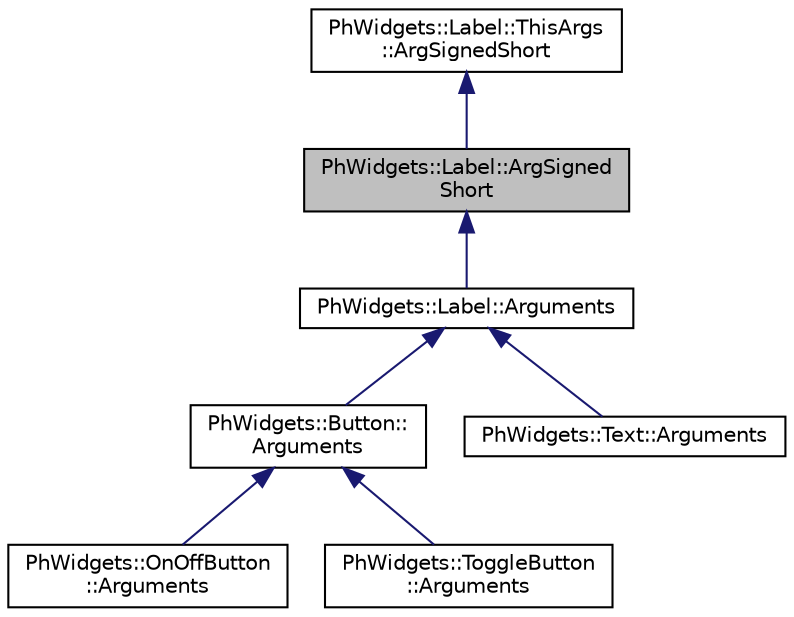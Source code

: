 digraph "PhWidgets::Label::ArgSignedShort"
{
  edge [fontname="Helvetica",fontsize="10",labelfontname="Helvetica",labelfontsize="10"];
  node [fontname="Helvetica",fontsize="10",shape=record];
  Node0 [label="PhWidgets::Label::ArgSigned\lShort",height=0.2,width=0.4,color="black", fillcolor="grey75", style="filled", fontcolor="black"];
  Node1 -> Node0 [dir="back",color="midnightblue",fontsize="10",style="solid",fontname="Helvetica"];
  Node1 [label="PhWidgets::Label::ThisArgs\l::ArgSignedShort",height=0.2,width=0.4,color="black", fillcolor="white", style="filled",URL="$struct_ph_widgets_1_1_label_1_1_this_args_1_1_arg_signed_short.html"];
  Node0 -> Node2 [dir="back",color="midnightblue",fontsize="10",style="solid",fontname="Helvetica"];
  Node2 [label="PhWidgets::Label::Arguments",height=0.2,width=0.4,color="black", fillcolor="white", style="filled",URL="$struct_ph_widgets_1_1_label_1_1_arguments.html"];
  Node2 -> Node3 [dir="back",color="midnightblue",fontsize="10",style="solid",fontname="Helvetica"];
  Node3 [label="PhWidgets::Button::\lArguments",height=0.2,width=0.4,color="black", fillcolor="white", style="filled",URL="$struct_ph_widgets_1_1_button_1_1_arguments.html"];
  Node3 -> Node4 [dir="back",color="midnightblue",fontsize="10",style="solid",fontname="Helvetica"];
  Node4 [label="PhWidgets::OnOffButton\l::Arguments",height=0.2,width=0.4,color="black", fillcolor="white", style="filled",URL="$struct_ph_widgets_1_1_on_off_button_1_1_arguments.html"];
  Node3 -> Node5 [dir="back",color="midnightblue",fontsize="10",style="solid",fontname="Helvetica"];
  Node5 [label="PhWidgets::ToggleButton\l::Arguments",height=0.2,width=0.4,color="black", fillcolor="white", style="filled",URL="$struct_ph_widgets_1_1_toggle_button_1_1_arguments.html"];
  Node2 -> Node6 [dir="back",color="midnightblue",fontsize="10",style="solid",fontname="Helvetica"];
  Node6 [label="PhWidgets::Text::Arguments",height=0.2,width=0.4,color="black", fillcolor="white", style="filled",URL="$struct_ph_widgets_1_1_text_1_1_arguments.html"];
}
